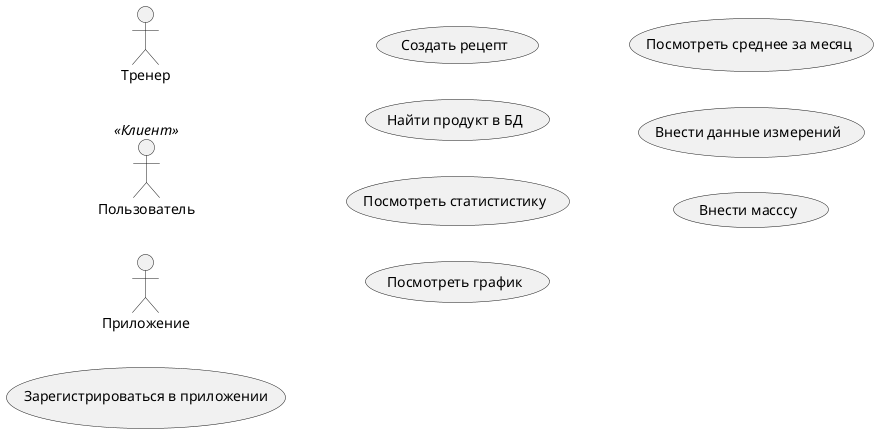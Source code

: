 @startuml

left to right direction

' Роли
:Тренер: as couch
:Пользователь: as user <<Клиент>>
:Приложение: as app

usecase (Зарегистрироваться в приложении)
usecase (Создать рецепт)
usecase (Найти продукт в БД)
usecase (Посмотреть статистистику)
usecase (Посмотреть график)
usecase (Посмотреть среднее за месяц)
usecase (Внести данные измерений)
usecase (Внести масссу)


@enduml